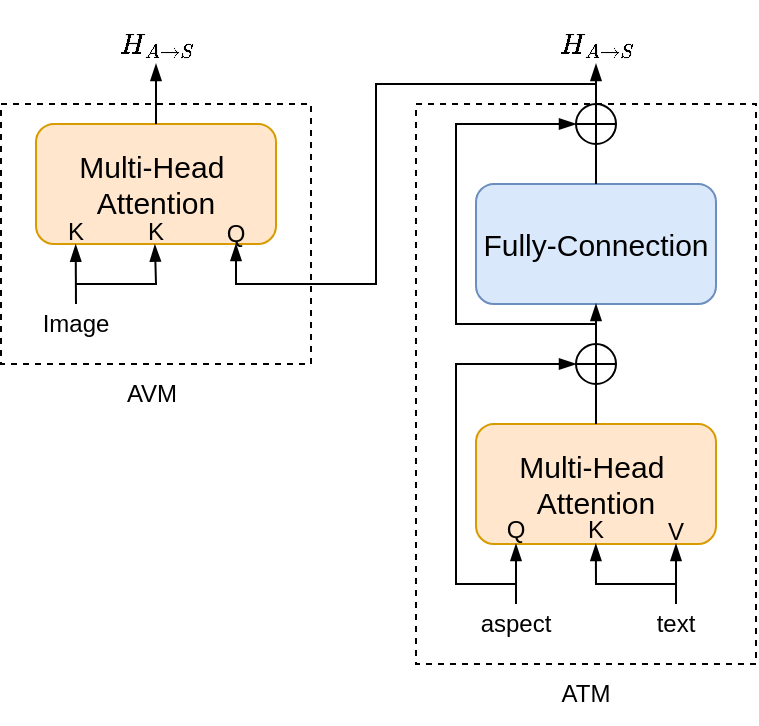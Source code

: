 <mxfile version="27.0.1">
  <diagram name="第 1 页" id="qoy0FfVa06EEqeZlpLUw">
    <mxGraphModel dx="983" dy="525" grid="1" gridSize="10" guides="1" tooltips="1" connect="1" arrows="1" fold="1" page="1" pageScale="1" pageWidth="827" pageHeight="1169" math="1" shadow="0">
      <root>
        <mxCell id="0" />
        <mxCell id="1" parent="0" />
        <mxCell id="y7PeoEtyBzaCK5qJtURC-2" value="Fully-Connection" style="rounded=1;whiteSpace=wrap;html=1;fontSize=15;fillColor=#dae8fc;strokeColor=#6c8ebf;" vertex="1" parent="1">
          <mxGeometry x="410" y="450" width="120" height="60" as="geometry" />
        </mxCell>
        <mxCell id="y7PeoEtyBzaCK5qJtURC-3" value="Multi-Head&amp;nbsp;&lt;div&gt;Attention&lt;/div&gt;" style="rounded=1;whiteSpace=wrap;html=1;fontSize=15;fillColor=#ffe6cc;strokeColor=#d79b00;" vertex="1" parent="1">
          <mxGeometry x="410" y="570" width="120" height="60" as="geometry" />
        </mxCell>
        <mxCell id="y7PeoEtyBzaCK5qJtURC-4" value="" style="shape=orEllipse;perimeter=ellipsePerimeter;whiteSpace=wrap;html=1;backgroundOutline=1;aspect=fixed;" vertex="1" parent="1">
          <mxGeometry x="460" y="530" width="20" height="20" as="geometry" />
        </mxCell>
        <mxCell id="y7PeoEtyBzaCK5qJtURC-5" value="" style="shape=orEllipse;perimeter=ellipsePerimeter;whiteSpace=wrap;html=1;backgroundOutline=1;aspect=fixed;" vertex="1" parent="1">
          <mxGeometry x="460" y="410" width="20" height="20" as="geometry" />
        </mxCell>
        <mxCell id="y7PeoEtyBzaCK5qJtURC-6" value="" style="endArrow=blockThin;html=1;rounded=0;exitX=0.5;exitY=0;exitDx=0;exitDy=0;entryX=0.5;entryY=1;entryDx=0;entryDy=0;endFill=1;" edge="1" parent="1" source="y7PeoEtyBzaCK5qJtURC-3" target="y7PeoEtyBzaCK5qJtURC-2">
          <mxGeometry width="50" height="50" relative="1" as="geometry">
            <mxPoint x="240" y="520" as="sourcePoint" />
            <mxPoint x="290" y="470" as="targetPoint" />
          </mxGeometry>
        </mxCell>
        <mxCell id="y7PeoEtyBzaCK5qJtURC-7" value="" style="endArrow=blockThin;html=1;rounded=0;exitX=0.5;exitY=0;exitDx=0;exitDy=0;endFill=1;" edge="1" parent="1" source="y7PeoEtyBzaCK5qJtURC-2">
          <mxGeometry width="50" height="50" relative="1" as="geometry">
            <mxPoint x="480" y="580" as="sourcePoint" />
            <mxPoint x="470" y="390" as="targetPoint" />
          </mxGeometry>
        </mxCell>
        <mxCell id="y7PeoEtyBzaCK5qJtURC-8" value="" style="endArrow=blockThin;html=1;rounded=0;endFill=1;entryX=0;entryY=0.5;entryDx=0;entryDy=0;" edge="1" parent="1" target="y7PeoEtyBzaCK5qJtURC-4">
          <mxGeometry width="50" height="50" relative="1" as="geometry">
            <mxPoint x="430" y="650" as="sourcePoint" />
            <mxPoint x="360" y="500" as="targetPoint" />
            <Array as="points">
              <mxPoint x="400" y="650" />
              <mxPoint x="400" y="540" />
            </Array>
          </mxGeometry>
        </mxCell>
        <mxCell id="y7PeoEtyBzaCK5qJtURC-9" value="" style="endArrow=blockThin;html=1;rounded=0;entryX=0.5;entryY=1;entryDx=0;entryDy=0;endFill=1;" edge="1" parent="1">
          <mxGeometry width="50" height="50" relative="1" as="geometry">
            <mxPoint x="430" y="660" as="sourcePoint" />
            <mxPoint x="430" y="630" as="targetPoint" />
          </mxGeometry>
        </mxCell>
        <mxCell id="y7PeoEtyBzaCK5qJtURC-10" value="" style="endArrow=blockThin;html=1;rounded=0;entryX=0.5;entryY=1;entryDx=0;entryDy=0;endFill=1;exitX=0.5;exitY=0;exitDx=0;exitDy=0;" edge="1" parent="1" source="y7PeoEtyBzaCK5qJtURC-13">
          <mxGeometry width="50" height="50" relative="1" as="geometry">
            <mxPoint x="469.92" y="660" as="sourcePoint" />
            <mxPoint x="469.92" y="630" as="targetPoint" />
            <Array as="points">
              <mxPoint x="510" y="650" />
              <mxPoint x="470" y="650" />
            </Array>
          </mxGeometry>
        </mxCell>
        <mxCell id="y7PeoEtyBzaCK5qJtURC-11" value="" style="endArrow=blockThin;html=1;rounded=0;entryX=0.5;entryY=1;entryDx=0;entryDy=0;endFill=1;" edge="1" parent="1">
          <mxGeometry width="50" height="50" relative="1" as="geometry">
            <mxPoint x="510" y="660" as="sourcePoint" />
            <mxPoint x="510" y="630" as="targetPoint" />
          </mxGeometry>
        </mxCell>
        <mxCell id="y7PeoEtyBzaCK5qJtURC-12" value="aspect" style="text;html=1;align=center;verticalAlign=middle;whiteSpace=wrap;rounded=0;" vertex="1" parent="1">
          <mxGeometry x="405" y="660" width="50" height="20" as="geometry" />
        </mxCell>
        <mxCell id="y7PeoEtyBzaCK5qJtURC-13" value="text" style="text;html=1;align=center;verticalAlign=middle;whiteSpace=wrap;rounded=0;" vertex="1" parent="1">
          <mxGeometry x="485" y="660" width="50" height="20" as="geometry" />
        </mxCell>
        <mxCell id="y7PeoEtyBzaCK5qJtURC-14" value="Q" style="text;html=1;align=center;verticalAlign=middle;whiteSpace=wrap;rounded=0;" vertex="1" parent="1">
          <mxGeometry x="422" y="613" width="16" height="19" as="geometry" />
        </mxCell>
        <mxCell id="y7PeoEtyBzaCK5qJtURC-15" value="K" style="text;html=1;align=center;verticalAlign=middle;whiteSpace=wrap;rounded=0;" vertex="1" parent="1">
          <mxGeometry x="462" y="613" width="16" height="19" as="geometry" />
        </mxCell>
        <mxCell id="y7PeoEtyBzaCK5qJtURC-16" value="V" style="text;html=1;align=center;verticalAlign=middle;whiteSpace=wrap;rounded=0;" vertex="1" parent="1">
          <mxGeometry x="502" y="614" width="16" height="19" as="geometry" />
        </mxCell>
        <mxCell id="y7PeoEtyBzaCK5qJtURC-17" value="" style="endArrow=blockThin;html=1;rounded=0;endFill=1;entryX=0;entryY=0.5;entryDx=0;entryDy=0;" edge="1" parent="1">
          <mxGeometry width="50" height="50" relative="1" as="geometry">
            <mxPoint x="470" y="520" as="sourcePoint" />
            <mxPoint x="460" y="420" as="targetPoint" />
            <Array as="points">
              <mxPoint x="400" y="520" />
              <mxPoint x="400" y="420" />
            </Array>
          </mxGeometry>
        </mxCell>
        <mxCell id="y7PeoEtyBzaCK5qJtURC-18" value="$$H_{A \rightarrow S}$$" style="text;html=1;align=center;verticalAlign=middle;whiteSpace=wrap;rounded=0;" vertex="1" parent="1">
          <mxGeometry x="450.5" y="370" width="39" height="20" as="geometry" />
        </mxCell>
        <mxCell id="y7PeoEtyBzaCK5qJtURC-19" value="Multi-Head&amp;nbsp;&lt;div&gt;Attention&lt;/div&gt;" style="rounded=1;whiteSpace=wrap;html=1;fontSize=15;fillColor=#ffe6cc;strokeColor=#d79b00;" vertex="1" parent="1">
          <mxGeometry x="190" y="420" width="120" height="60" as="geometry" />
        </mxCell>
        <mxCell id="y7PeoEtyBzaCK5qJtURC-20" value="K" style="text;html=1;align=center;verticalAlign=middle;whiteSpace=wrap;rounded=0;" vertex="1" parent="1">
          <mxGeometry x="202" y="464" width="16" height="19" as="geometry" />
        </mxCell>
        <mxCell id="y7PeoEtyBzaCK5qJtURC-21" value="K" style="text;html=1;align=center;verticalAlign=middle;whiteSpace=wrap;rounded=0;" vertex="1" parent="1">
          <mxGeometry x="242" y="464" width="16" height="19" as="geometry" />
        </mxCell>
        <mxCell id="y7PeoEtyBzaCK5qJtURC-22" value="Q" style="text;html=1;align=center;verticalAlign=middle;whiteSpace=wrap;rounded=0;" vertex="1" parent="1">
          <mxGeometry x="282" y="465" width="16" height="19" as="geometry" />
        </mxCell>
        <mxCell id="y7PeoEtyBzaCK5qJtURC-23" value="Image" style="text;html=1;align=center;verticalAlign=middle;whiteSpace=wrap;rounded=0;" vertex="1" parent="1">
          <mxGeometry x="185" y="510" width="50" height="20" as="geometry" />
        </mxCell>
        <mxCell id="y7PeoEtyBzaCK5qJtURC-24" value="" style="endArrow=blockThin;html=1;rounded=0;endFill=1;entryX=0.5;entryY=0.789;entryDx=0;entryDy=0;entryPerimeter=0;" edge="1" parent="1" target="y7PeoEtyBzaCK5qJtURC-22">
          <mxGeometry width="50" height="50" relative="1" as="geometry">
            <mxPoint x="470" y="400" as="sourcePoint" />
            <mxPoint x="318" y="470" as="targetPoint" />
            <Array as="points">
              <mxPoint x="360" y="400" />
              <mxPoint x="360" y="500" />
              <mxPoint x="290" y="500" />
            </Array>
          </mxGeometry>
        </mxCell>
        <mxCell id="y7PeoEtyBzaCK5qJtURC-25" value="" style="endArrow=blockThin;html=1;rounded=0;endFill=1;entryX=0.49;entryY=0.86;entryDx=0;entryDy=0;entryPerimeter=0;exitX=0.5;exitY=0;exitDx=0;exitDy=0;" edge="1" parent="1" source="y7PeoEtyBzaCK5qJtURC-23" target="y7PeoEtyBzaCK5qJtURC-20">
          <mxGeometry width="50" height="50" relative="1" as="geometry">
            <mxPoint x="230" y="560" as="sourcePoint" />
            <mxPoint x="280" y="510" as="targetPoint" />
          </mxGeometry>
        </mxCell>
        <mxCell id="y7PeoEtyBzaCK5qJtURC-26" value="" style="endArrow=blockThin;html=1;rounded=0;endFill=1;entryX=0.466;entryY=0.86;entryDx=0;entryDy=0;entryPerimeter=0;" edge="1" parent="1" target="y7PeoEtyBzaCK5qJtURC-21">
          <mxGeometry width="50" height="50" relative="1" as="geometry">
            <mxPoint x="210" y="500" as="sourcePoint" />
            <mxPoint x="290" y="520" as="targetPoint" />
            <Array as="points">
              <mxPoint x="250" y="500" />
            </Array>
          </mxGeometry>
        </mxCell>
        <mxCell id="y7PeoEtyBzaCK5qJtURC-27" value="" style="endArrow=blockThin;html=1;rounded=0;endFill=1;exitX=0.5;exitY=0;exitDx=0;exitDy=0;" edge="1" parent="1" source="y7PeoEtyBzaCK5qJtURC-19">
          <mxGeometry width="50" height="50" relative="1" as="geometry">
            <mxPoint x="250" y="420" as="sourcePoint" />
            <mxPoint x="250" y="390" as="targetPoint" />
          </mxGeometry>
        </mxCell>
        <mxCell id="y7PeoEtyBzaCK5qJtURC-28" value="$$H_{A \rightarrow S}$$" style="text;html=1;align=center;verticalAlign=middle;whiteSpace=wrap;rounded=0;" vertex="1" parent="1">
          <mxGeometry x="230.5" y="370" width="39" height="20" as="geometry" />
        </mxCell>
        <mxCell id="y7PeoEtyBzaCK5qJtURC-30" value="" style="rounded=0;whiteSpace=wrap;html=1;fillColor=none;strokeColor=default;dashed=1;" vertex="1" parent="1">
          <mxGeometry x="172.5" y="410" width="155" height="130" as="geometry" />
        </mxCell>
        <mxCell id="y7PeoEtyBzaCK5qJtURC-31" value="" style="rounded=0;whiteSpace=wrap;html=1;fillColor=none;strokeColor=default;dashed=1;" vertex="1" parent="1">
          <mxGeometry x="380" y="410" width="170" height="280" as="geometry" />
        </mxCell>
        <mxCell id="y7PeoEtyBzaCK5qJtURC-32" value="AVM" style="text;html=1;align=center;verticalAlign=middle;whiteSpace=wrap;rounded=0;" vertex="1" parent="1">
          <mxGeometry x="218" y="540" width="60" height="30" as="geometry" />
        </mxCell>
        <mxCell id="y7PeoEtyBzaCK5qJtURC-33" value="ATM" style="text;html=1;align=center;verticalAlign=middle;whiteSpace=wrap;rounded=0;" vertex="1" parent="1">
          <mxGeometry x="435" y="690" width="60" height="30" as="geometry" />
        </mxCell>
      </root>
    </mxGraphModel>
  </diagram>
</mxfile>
